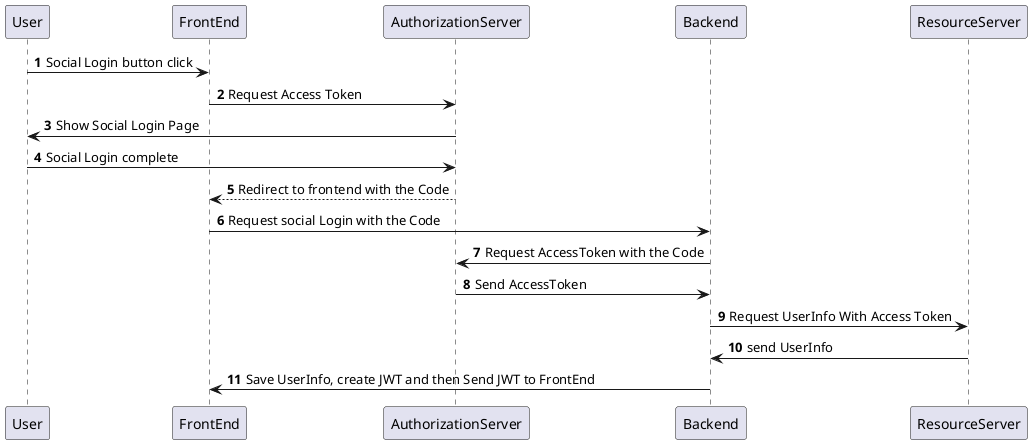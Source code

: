 @startuml
'https://plantuml.com/sequence-diagram

autonumber

User -> FrontEnd: Social Login button click
FrontEnd -> AuthorizationServer: Request Access Token
AuthorizationServer->User: Show Social Login Page
User -> AuthorizationServer: Social Login complete
AuthorizationServer --> FrontEnd: Redirect to frontend with the Code
FrontEnd -> Backend: Request social Login with the Code
Backend -> AuthorizationServer: Request AccessToken with the Code
AuthorizationServer->Backend: Send AccessToken
Backend -> ResourceServer: Request UserInfo With Access Token
ResourceServer->Backend: send UserInfo
Backend -> FrontEnd: Save UserInfo, create JWT and then Send JWT to FrontEnd
@enduml

예시 (구글)
1. 프론트에서 구글서버로 인증요청한다.
2. 구글서버에서 성공적으로 인증이 되면 redirectURI 로 code 값을 리다이렉트 시켜준다.
3. 프론트엔드에서 code 값을 확인하고 서버로 전달한다.
4. 서버에서 구글서버로 code 를 기준으로 accessToken, refreshToken 요청한다.
5. 서버에서 accessToken 을 기반으로 구글서버로 userInfo 조회한다.
6. 서버에서 userInfo 를 DB에 저장한다.
7. 서버에서 jwt 토큰이 포함된 json 을 클라이언트로 리턴한다.
8. 클라이언트에서 jwt 를 저장하여 서버에 요청할 때 마다 jwt 를 헤더에 포함되어 요청한다.
